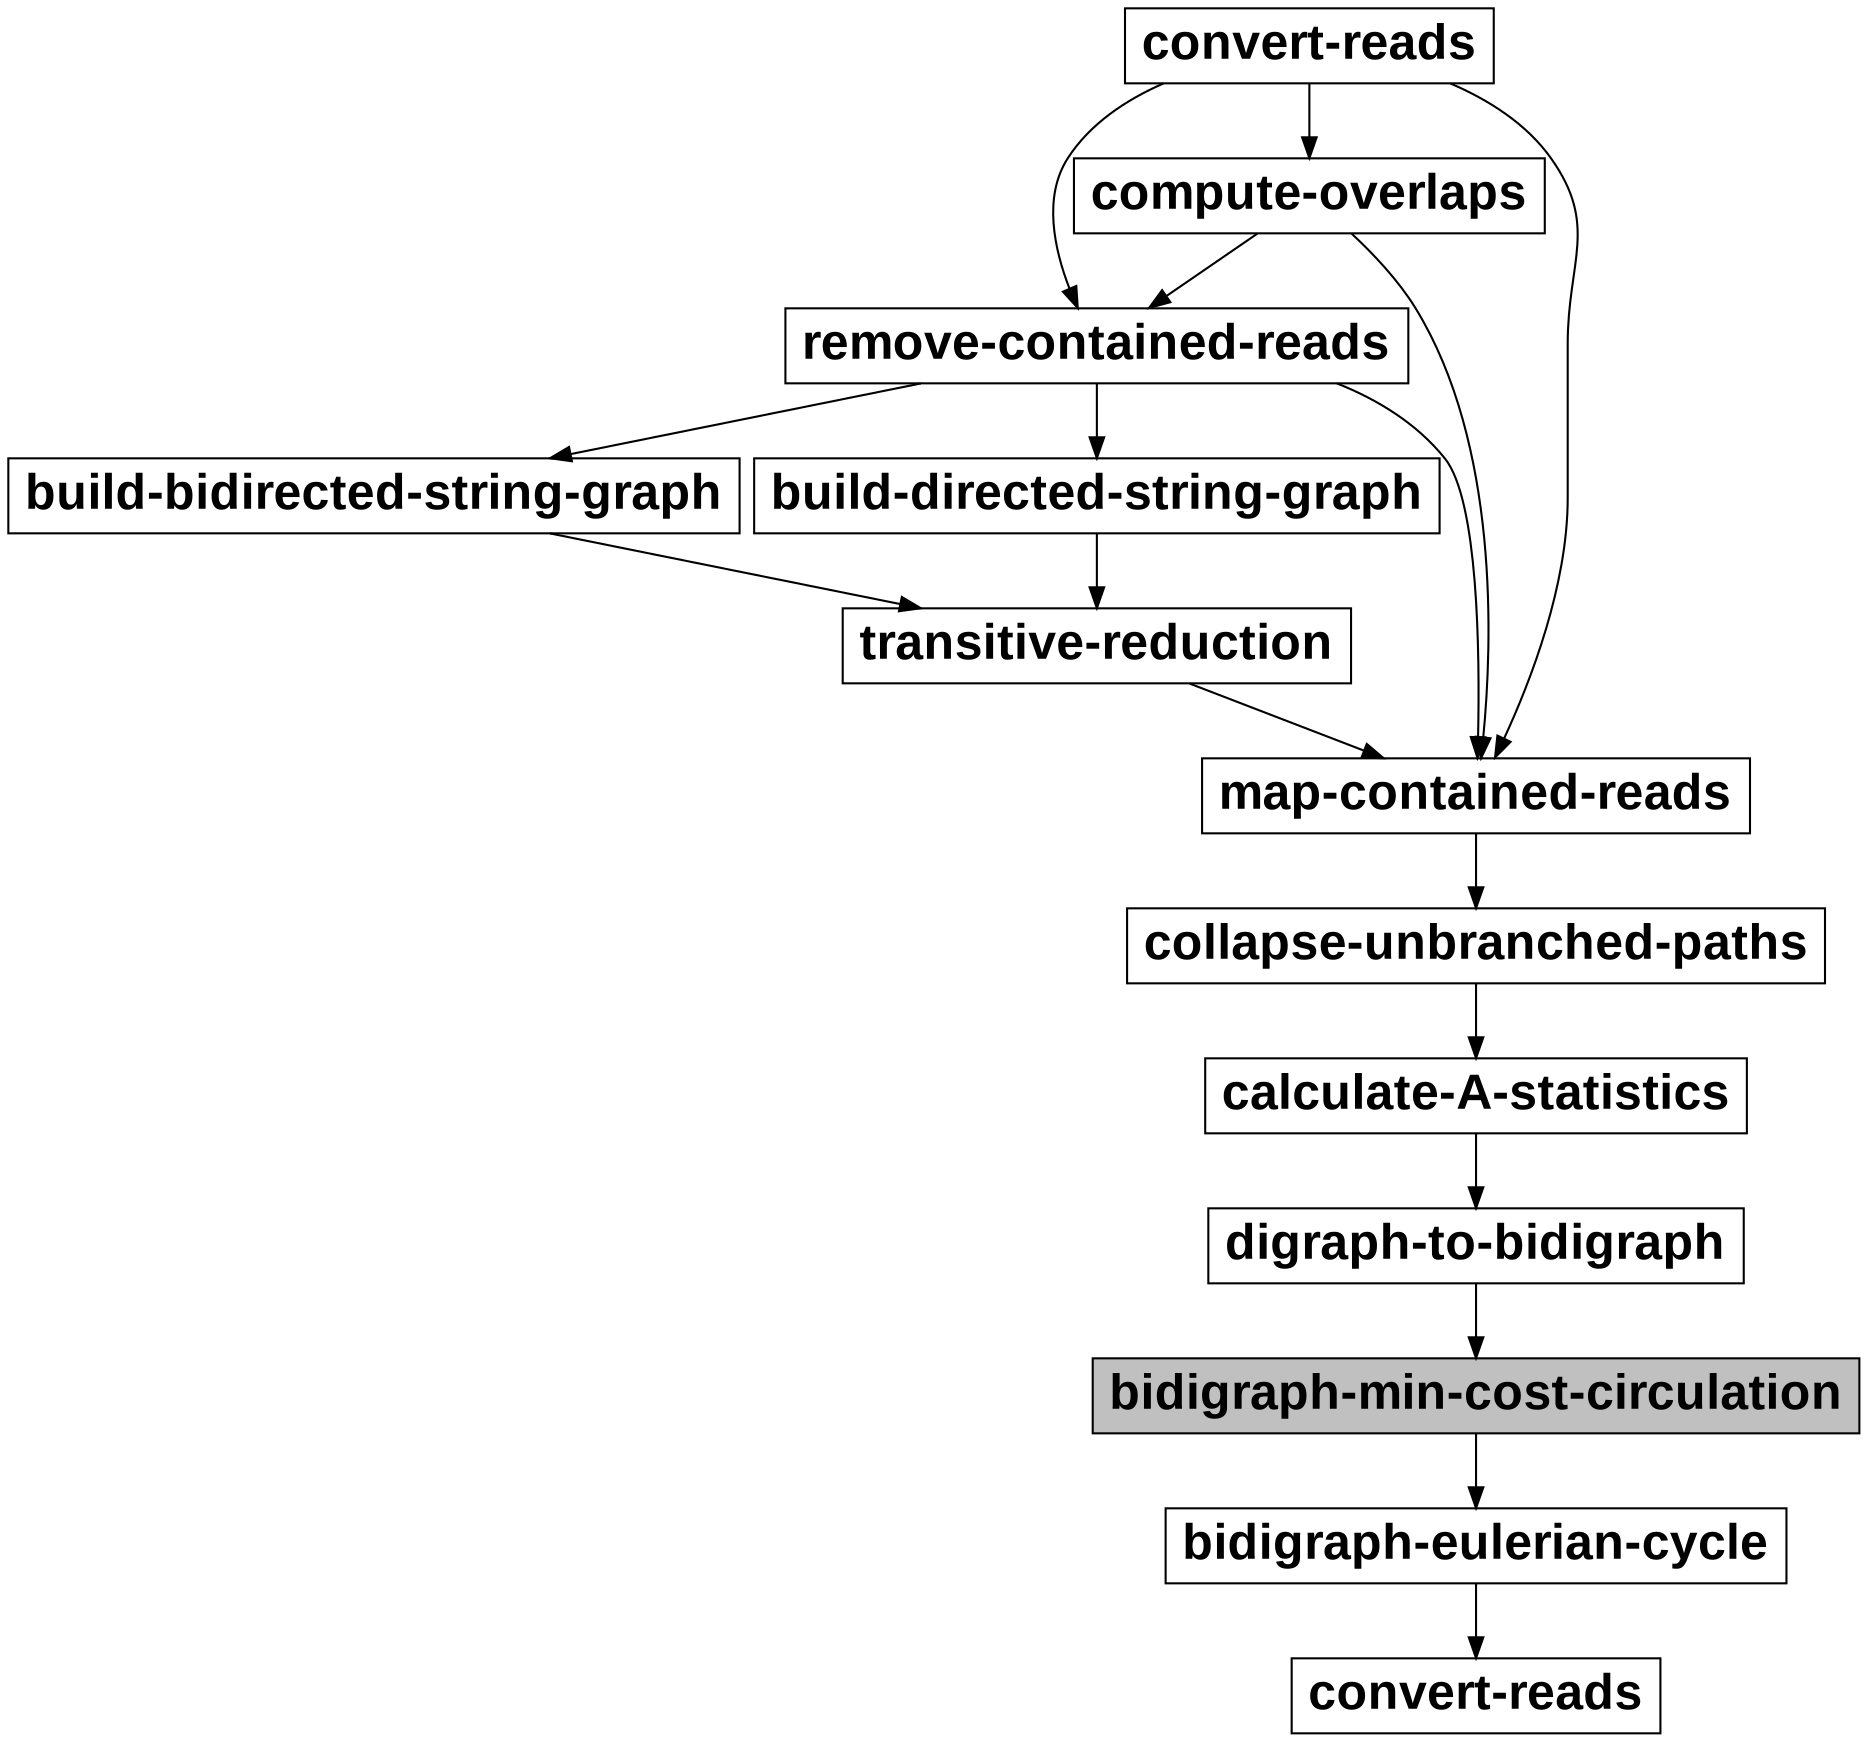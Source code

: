 digraph {
	graph [dir=LR nodesep=0.1 ]
	node [shape=rect fontsize=24 fontname="Arial bold"]
	build_bidirected_string_graph [label="build-bidirected-string-graph"];
	build_directed_string_graph [label="build-directed-string-graph"];
	collapse_unbranched_paths [label="collapse-unbranched-paths"];
	compute_overlaps [label="compute-overlaps"];
	convert_reads [label="convert-reads"];
	digraph_to_bidigraph [label="digraph-to-bidigraph"];
	remove_contained_reads [label="remove-contained-reads"];
	map_contained_reads [label="map-contained-reads"];
	calculate_a_statistics [label="calculate-A-statistics"];
	bidigraph_network_flow [label="bidigraph-min-cost-circulation",style=filled,fillcolor=gray];
	bidigraph_eulerian_path [label="bidigraph-eulerian-cycle"];
	transitive_reduction [label="transitive-reduction"];
	convert_reads2 [label="convert-reads"];

	convert_reads -> compute_overlaps //[label="reads.bvv"];
	convert_reads -> remove_contained_reads //[label="reads.bvv"];

	compute_overlaps -> remove_contained_reads //[label="out.overlaps"];

	//remove_contained_reads -> build_directed_string_graph //[ label="reads.uncontained.bvv"];

	remove_contained_reads -> build_bidirected_string_graph
	remove_contained_reads -> build_directed_string_graph //[ label="out.uncontained.overlaps"];
	remove_contained_reads -> map_contained_reads
	compute_overlaps -> map_contained_reads
	convert_reads -> map_contained_reads
	build_directed_string_graph -> transitive_reduction //[ label="out.digraph"];
	build_bidirected_string_graph -> transitive_reduction
	transitive_reduction -> map_contained_reads //[ label="out.reduced.digraph"];
	map_contained_reads -> collapse_unbranched_paths //[ label="out.reduced.mapped.digraph"];
	collapse_unbranched_paths -> calculate_a_statistics //[ label="out.reduced.mapped.collapsed.digraph"];
	calculate_a_statistics -> digraph_to_bidigraph //[ label="out.reduced.mapped.collapsed.calc.digraph"];
	digraph_to_bidigraph -> bidigraph_network_flow
	bidigraph_network_flow -> bidigraph_eulerian_path //[ label="out.reduced.mapped.collapsed.calc.digraph"];

	bidigraph_eulerian_path -> convert_reads2 //[ label="out.paths.bvv" ];
}
